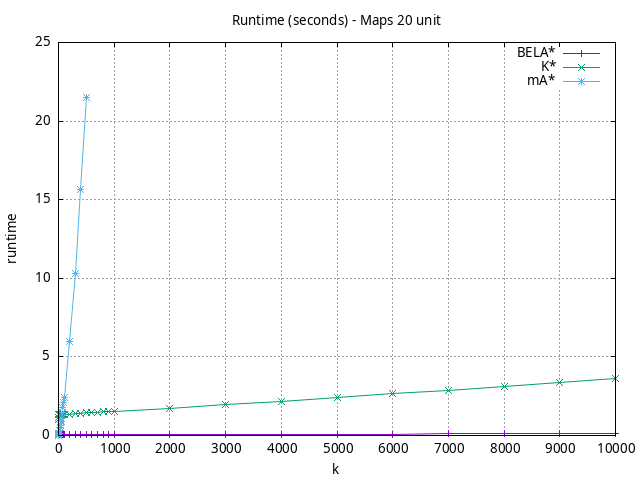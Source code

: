 #!/usr/bin/gnuplot
# -*- coding: utf-8 -*-
#
# results/maps/unit/20/random512-20.heuristic.unit.runtime.gnuplot
#
# Started on 04/07/2024 22:03:35
# Author: Carlos Linares López
set grid
set xlabel "k"
set ylabel "runtime"

set title "Runtime (seconds) - Maps 20 unit"

set terminal png enhanced font "Ariel,10"
set output 'random512-20.heuristic.unit.runtime.png'

plot "-" title "BELA*"      with linesp, "-" title "K*"      with linesp, "-" title "mA*"      with linesp

	1 0.0363708023
	2 0.035903632199999994
	3 0.036377813800000006
	4 0.0361907402
	5 0.036451540899999996
	6 0.0366804997
	7 0.0368917721
	8 0.0367661481
	9 0.036630657899999995
	10 0.036626274
	20 0.037096534
	30 0.0372747161
	40 0.037427968
	50 0.0380119394
	60 0.037930475
	70 0.038356433999999995
	80 0.03920676100000001
	90 0.039287169999999996
	100 0.039188286
	200 0.040408594000000006
	300 0.041346974
	400 0.042620118
	500 0.04367752200000001
	600 0.043893443000000004
	700 0.044339521
	800 0.04468367100000001
	900 0.04411636999999999
	1000 0.04393515400000001
	2000 0.05290033899999999
	3000 0.06212174699999999
	4000 0.071746136
	5000 0.081851039
	6000 0.091291256
	7000 0.10199680299999998
	8000 0.11177215800000001
	9000 0.12345649099999999
	10000 0.136376121
end
	1 0.08788214400000001
	2 1.02473888
	3 1.168867655
	4 1.3088991199999997
	5 1.3143327299999998
	6 1.3178437000000003
	7 1.32095764
	8 1.3224252499999998
	9 1.3272413399999998
	10 1.3128163899999998
	20 1.3164902900000002
	30 1.3223626800000003
	40 1.3253309000000002
	50 1.3301831400000004
	60 1.33603177
	70 1.3408747599999997
	80 1.34663207
	90 1.3516637500000004
	100 1.3377892599999999
	200 1.3658560800000001
	300 1.3958545799999995
	400 1.4198711099999999
	500 1.4404507999999998
	600 1.46140006
	700 1.48346702
	800 1.5041949900000002
	900 1.5268696800000001
	1000 1.5314214
	2000 1.74160393
	3000 1.9605172000000002
	4000 2.1850288
	5000 2.4139852
	6000 2.6502291999999996
	7000 2.8905621000000004
	8000 3.1330938
	9000 3.3795151
	10000 3.6323825999999992
end
	1 0.019679096299999997
	2 0.0355085965
	3 0.0507803993
	4 0.06548206699999999
	5 0.08074744699999999
	6 0.09666933500000001
	7 0.11078980299999999
	8 0.126764748
	9 0.14340666999999999
	10 0.157589083
	20 0.31785898399999996
	30 0.491476696
	40 0.66298019
	50 0.8702115100000002
	60 1.05927588
	70 1.4841116699999994
	80 1.7866765599999994
	90 2.1127689699999994
	100 2.42225842
	200 5.996054699999998
	300 10.334729200000002
	400 15.657759
	500 21.5140648
end
